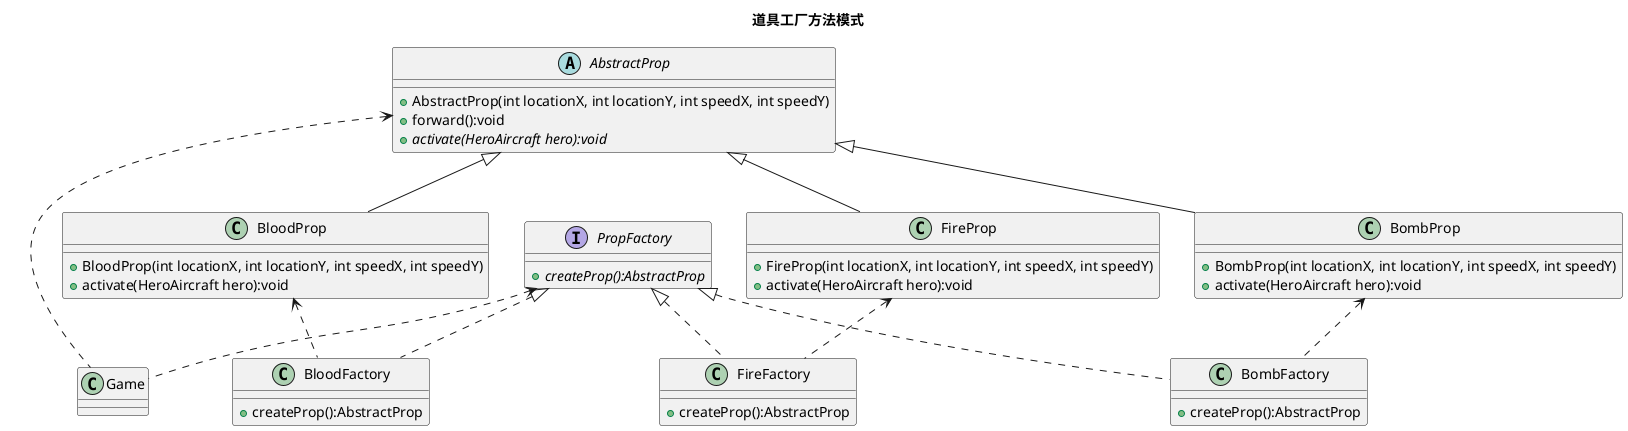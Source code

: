 @startuml
title:道具工厂方法模式

interface PropFactory {
    + {abstract} createProp():AbstractProp
}

class BloodFactory implements PropFactory {
    + createProp():AbstractProp
}

class BombFactory implements PropFactory {
    + createProp():AbstractProp
}

class FireFactory implements PropFactory {
    + createProp():AbstractProp
}

abstract class AbstractProp {
    + AbstractProp(int locationX, int locationY, int speedX, int speedY)
    + forward():void
    + {abstract} activate(HeroAircraft hero):void
}

class FireProp extends AbstractProp{
    + FireProp(int locationX, int locationY, int speedX, int speedY)
    + activate(HeroAircraft hero):void
}

class BombProp extends AbstractProp{
    + BombProp(int locationX, int locationY, int speedX, int speedY)
    + activate(HeroAircraft hero):void
}

class BloodProp extends AbstractProp{
    + BloodProp(int locationX, int locationY, int speedX, int speedY)
    + activate(HeroAircraft hero):void
}

BloodProp <.. BloodFactory
BombProp <.. BombFactory
FireProp <.. FireFactory

PropFactory <.. Game
AbstractProp <.. Game

@enduml